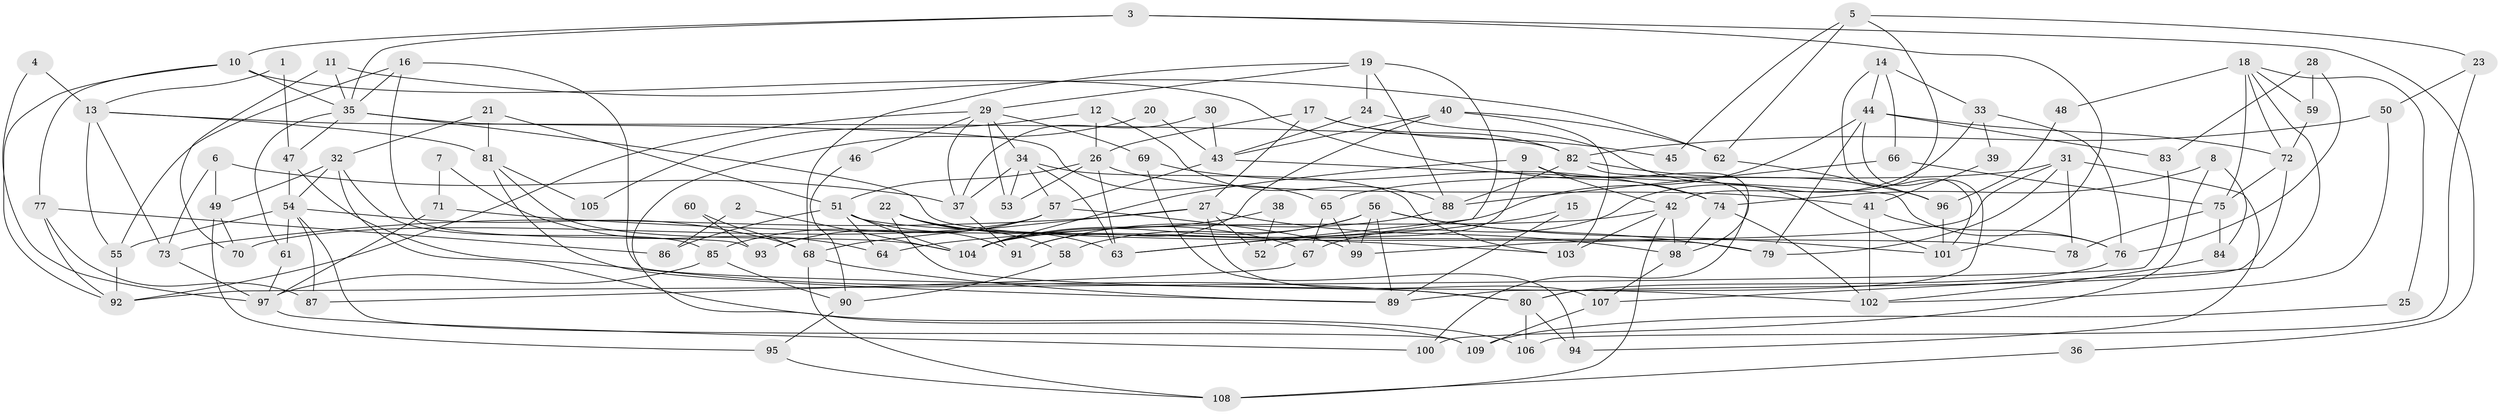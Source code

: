 // coarse degree distribution, {2: 0.030303030303030304, 7: 0.15151515151515152, 8: 0.18181818181818182, 6: 0.09090909090909091, 9: 0.18181818181818182, 3: 0.09090909090909091, 10: 0.06060606060606061, 5: 0.09090909090909091, 4: 0.09090909090909091, 11: 0.030303030303030304}
// Generated by graph-tools (version 1.1) at 2025/37/03/04/25 23:37:11]
// undirected, 109 vertices, 218 edges
graph export_dot {
  node [color=gray90,style=filled];
  1;
  2;
  3;
  4;
  5;
  6;
  7;
  8;
  9;
  10;
  11;
  12;
  13;
  14;
  15;
  16;
  17;
  18;
  19;
  20;
  21;
  22;
  23;
  24;
  25;
  26;
  27;
  28;
  29;
  30;
  31;
  32;
  33;
  34;
  35;
  36;
  37;
  38;
  39;
  40;
  41;
  42;
  43;
  44;
  45;
  46;
  47;
  48;
  49;
  50;
  51;
  52;
  53;
  54;
  55;
  56;
  57;
  58;
  59;
  60;
  61;
  62;
  63;
  64;
  65;
  66;
  67;
  68;
  69;
  70;
  71;
  72;
  73;
  74;
  75;
  76;
  77;
  78;
  79;
  80;
  81;
  82;
  83;
  84;
  85;
  86;
  87;
  88;
  89;
  90;
  91;
  92;
  93;
  94;
  95;
  96;
  97;
  98;
  99;
  100;
  101;
  102;
  103;
  104;
  105;
  106;
  107;
  108;
  109;
  1 -- 13;
  1 -- 47;
  2 -- 104;
  2 -- 86;
  3 -- 101;
  3 -- 35;
  3 -- 10;
  3 -- 36;
  4 -- 97;
  4 -- 13;
  5 -- 62;
  5 -- 42;
  5 -- 23;
  5 -- 45;
  6 -- 37;
  6 -- 73;
  6 -- 49;
  7 -- 64;
  7 -- 71;
  8 -- 100;
  8 -- 74;
  8 -- 84;
  9 -- 104;
  9 -- 42;
  9 -- 52;
  9 -- 100;
  10 -- 35;
  10 -- 74;
  10 -- 77;
  10 -- 92;
  11 -- 70;
  11 -- 35;
  11 -- 62;
  12 -- 88;
  12 -- 26;
  12 -- 105;
  13 -- 81;
  13 -- 55;
  13 -- 73;
  13 -- 82;
  14 -- 44;
  14 -- 101;
  14 -- 33;
  14 -- 66;
  15 -- 89;
  15 -- 63;
  16 -- 102;
  16 -- 55;
  16 -- 35;
  16 -- 93;
  17 -- 27;
  17 -- 82;
  17 -- 26;
  17 -- 45;
  18 -- 59;
  18 -- 107;
  18 -- 25;
  18 -- 48;
  18 -- 72;
  18 -- 75;
  19 -- 63;
  19 -- 88;
  19 -- 24;
  19 -- 29;
  19 -- 68;
  20 -- 43;
  20 -- 109;
  21 -- 81;
  21 -- 51;
  21 -- 32;
  22 -- 80;
  22 -- 63;
  22 -- 58;
  22 -- 67;
  23 -- 50;
  23 -- 106;
  24 -- 43;
  24 -- 101;
  25 -- 109;
  26 -- 51;
  26 -- 41;
  26 -- 53;
  26 -- 63;
  27 -- 98;
  27 -- 68;
  27 -- 52;
  27 -- 73;
  27 -- 107;
  28 -- 83;
  28 -- 76;
  28 -- 59;
  29 -- 53;
  29 -- 34;
  29 -- 37;
  29 -- 46;
  29 -- 69;
  29 -- 92;
  30 -- 37;
  30 -- 43;
  31 -- 78;
  31 -- 99;
  31 -- 65;
  31 -- 79;
  31 -- 94;
  32 -- 54;
  32 -- 49;
  32 -- 85;
  32 -- 106;
  33 -- 67;
  33 -- 39;
  33 -- 76;
  34 -- 37;
  34 -- 53;
  34 -- 57;
  34 -- 63;
  34 -- 103;
  35 -- 65;
  35 -- 47;
  35 -- 61;
  35 -- 79;
  36 -- 108;
  37 -- 91;
  38 -- 52;
  38 -- 104;
  39 -- 41;
  40 -- 103;
  40 -- 43;
  40 -- 62;
  40 -- 91;
  41 -- 102;
  41 -- 76;
  42 -- 108;
  42 -- 98;
  42 -- 103;
  42 -- 104;
  43 -- 76;
  43 -- 57;
  44 -- 72;
  44 -- 79;
  44 -- 64;
  44 -- 83;
  44 -- 89;
  46 -- 90;
  47 -- 80;
  47 -- 54;
  48 -- 96;
  49 -- 70;
  49 -- 95;
  50 -- 102;
  50 -- 82;
  51 -- 91;
  51 -- 104;
  51 -- 64;
  51 -- 78;
  51 -- 86;
  54 -- 87;
  54 -- 55;
  54 -- 61;
  54 -- 68;
  54 -- 109;
  55 -- 92;
  56 -- 79;
  56 -- 89;
  56 -- 58;
  56 -- 99;
  56 -- 101;
  56 -- 104;
  57 -- 85;
  57 -- 70;
  57 -- 93;
  57 -- 99;
  58 -- 90;
  59 -- 72;
  60 -- 93;
  60 -- 68;
  61 -- 97;
  62 -- 96;
  65 -- 99;
  65 -- 67;
  66 -- 75;
  66 -- 88;
  67 -- 87;
  68 -- 89;
  68 -- 108;
  69 -- 94;
  69 -- 74;
  71 -- 97;
  71 -- 103;
  72 -- 80;
  72 -- 75;
  73 -- 97;
  74 -- 98;
  74 -- 102;
  75 -- 78;
  75 -- 84;
  76 -- 80;
  77 -- 92;
  77 -- 86;
  77 -- 87;
  80 -- 106;
  80 -- 94;
  81 -- 89;
  81 -- 104;
  81 -- 105;
  82 -- 96;
  82 -- 88;
  82 -- 98;
  83 -- 92;
  84 -- 102;
  85 -- 97;
  85 -- 90;
  88 -- 91;
  90 -- 95;
  95 -- 108;
  96 -- 101;
  97 -- 100;
  98 -- 107;
  107 -- 109;
}

